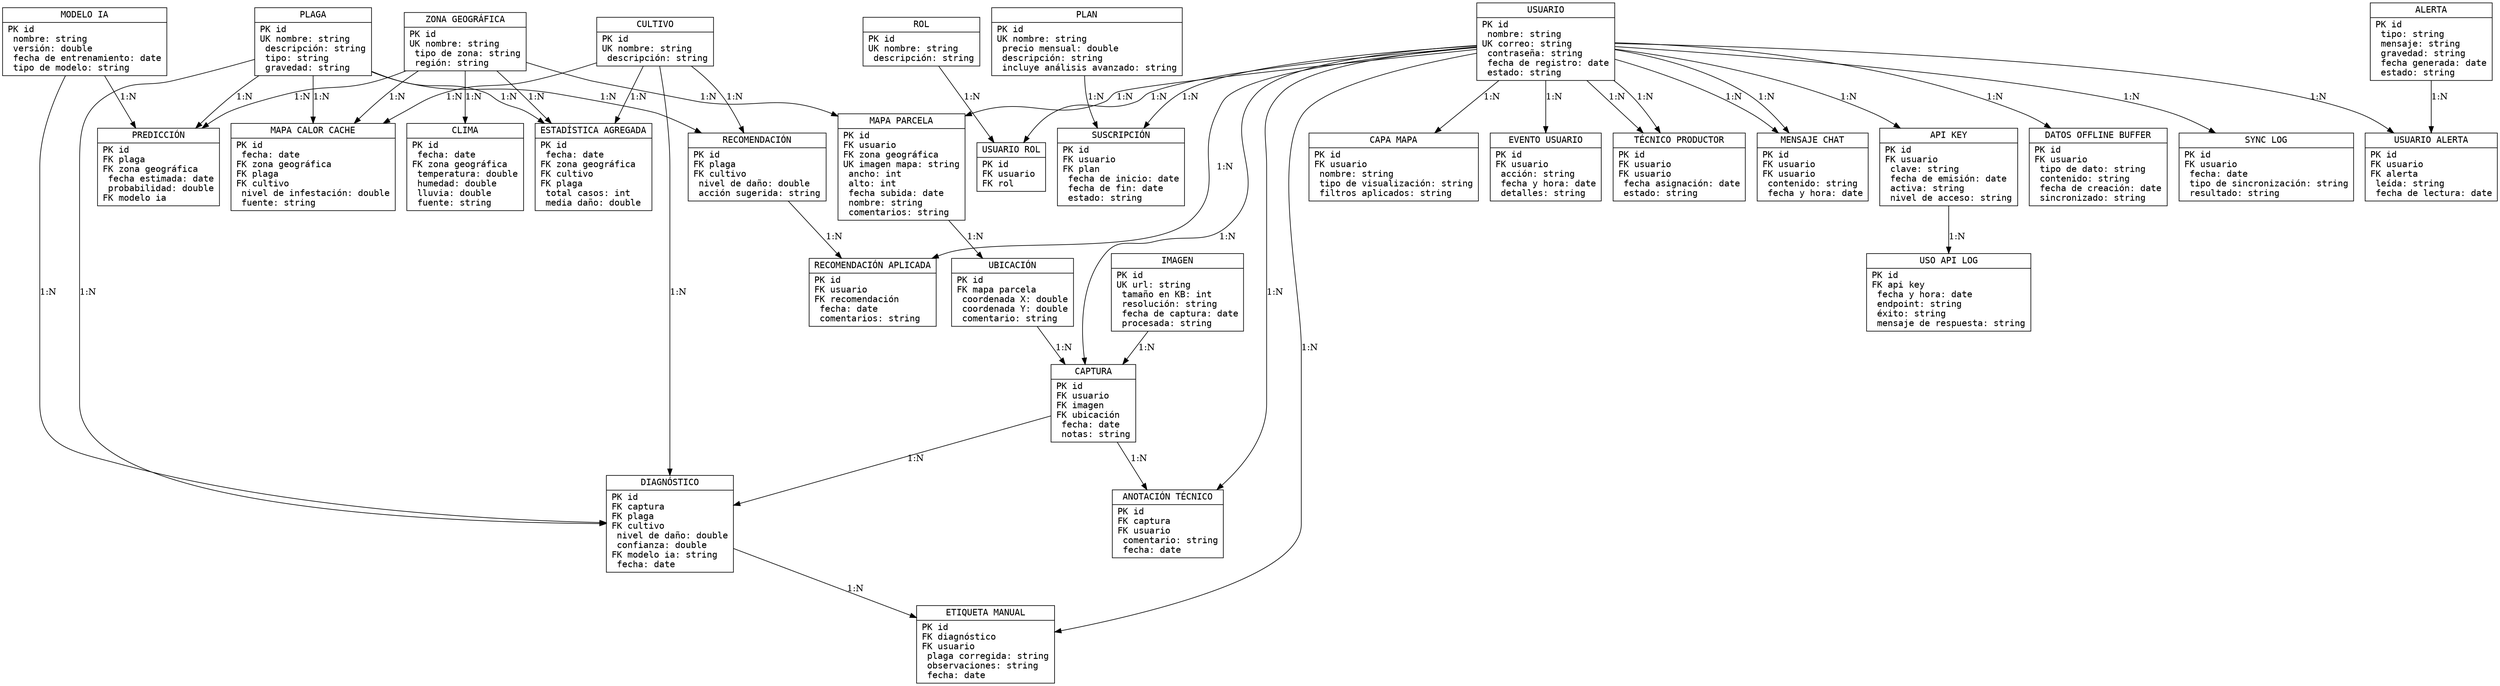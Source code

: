 digraph ERDiagram {
  node [shape=record fontname="Courier"];

  "USUARIO" [label="{USUARIO|PK id\l   nombre: string\lUK correo: string\l   contraseña: string\l   fecha de registro: date\l   estado: string\l}"];
  "ROL" [label="{ROL|PK id\lUK nombre: string\l   descripción: string\l}"];
  "USUARIO ROL" [label="{USUARIO ROL|PK id\lFK usuario\lFK rol\l}"];
  "SUSCRIPCIÓN" [label="{SUSCRIPCIÓN|PK id\lFK usuario\lFK plan\l   fecha de inicio: date\l   fecha de fin: date\l   estado: string\l}"];
  "PLAN" [label="{PLAN|PK id\lUK nombre: string\l   precio mensual: double\l   descripción: string\l   incluye análisis avanzado: string\l}"];
  "IMAGEN" [label="{IMAGEN|PK id\lUK url: string\l   tamaño en KB: int\l   resolución: string\l   fecha de captura: date\l   procesada: string\l}"];
  "MAPA PARCELA" [label="{MAPA PARCELA|PK id\lFK usuario\lFK zona geográfica\lUK imagen mapa: string\l   ancho: int\l   alto: int\l   fecha subida: date\l   nombre: string\l   comentarios: string\l}"];
  "UBICACIÓN" [label="{UBICACIÓN|PK id\lFK mapa parcela\l   coordenada X: double\l   coordenada Y: double\l   comentario: string\l}"];
  "CAPTURA" [label="{CAPTURA|PK id\lFK usuario\lFK imagen\lFK ubicación\l   fecha: date\l   notas: string\l}"];
  "CULTIVO" [label="{CULTIVO|PK id\lUK nombre: string\l   descripción: string\l}"];
  "PLAGA" [label="{PLAGA|PK id\lUK nombre: string\l   descripción: string\l   tipo: string\l   gravedad: string\l}"];
  "DIAGNÓSTICO" [label="{DIAGNÓSTICO|PK id\lFK captura\lFK plaga\lFK cultivo\l   nivel de daño: double\l   confianza: double\lFK modelo ia: string\l   fecha: date\l}"];
  "MODELO IA" [label="{MODELO IA|PK id\l   nombre: string\l   versión: double\l   fecha de entrenamiento: date\l   tipo de modelo: string\l}"];
  "ETIQUETA MANUAL" [label="{ETIQUETA MANUAL|PK id\lFK diagnóstico\lFK usuario\l   plaga corregida: string\l   observaciones: string\l   fecha: date\l}"];
  "ZONA GEOGRÁFICA" [label="{ZONA GEOGRÁFICA|PK id\lUK nombre: string\l   tipo de zona: string\l   región: string\l}"];
  "CAPA MAPA" [label="{CAPA MAPA|PK id\lFK usuario\l   nombre: string\l   tipo de visualización: string\l   filtros aplicados: string\l}"];
  "MAPA CALOR CACHE" [label="{MAPA CALOR CACHE|PK id\l   fecha: date\lFK zona geográfica\lFK plaga\lFK cultivo\l   nivel de infestación: double\l   fuente: string\l}"];
  "ESTADÍSTICA AGREGADA" [label="{ESTADÍSTICA AGREGADA|PK id\l   fecha: date\lFK zona geográfica\lFK cultivo\lFK plaga\l   total casos: int\l   media daño: double\l}"];
  "EVENTO USUARIO" [label="{EVENTO USUARIO|PK id\lFK usuario\l   acción: string\l   fecha y hora: date\l   detalles: string\l}"];
  "ALERTA" [label="{ALERTA|PK id\l   tipo: string\l   mensaje: string\l   gravedad: string\l   fecha generada: date\l   estado: string\l}"];
  "USUARIO ALERTA" [label="{USUARIO ALERTA|PK id\lFK usuario\lFK alerta\l   leída: string\l   fecha de lectura: date\l}"];
  "RECOMENDACIÓN" [label="{RECOMENDACIÓN|PK id\lFK plaga\lFK cultivo\l   nivel de daño: double\l   acción sugerida: string\l}"];
  "RECOMENDACIÓN APLICADA" [label="{RECOMENDACIÓN APLICADA|PK id\lFK usuario\lFK recomendación\l   fecha: date\l   comentarios: string\l}"];
  "CLIMA" [label="{CLIMA|PK id\l   fecha: date\lFK zona geográfica\l   temperatura: double\l   humedad: double\l   lluvia: double\l   fuente: string\l}"];
  "PREDICCIÓN" [label="{PREDICCIÓN|PK id\lFK plaga\lFK zona geográfica\l   fecha estimada: date\l   probabilidad: double\lFK modelo ia\l}"];
  "TÉCNICO PRODUCTOR" [label="{TÉCNICO PRODUCTOR|PK id\lFK usuario\lFK usuario\l   fecha asignación: date\l   estado: string\l}"];
  "MENSAJE CHAT" [label="{MENSAJE CHAT|PK id\lFK usuario\lFK usuario\l   contenido: string\l   fecha y hora: date\l}"];
  "ANOTACIÓN TÉCNICO" [label="{ANOTACIÓN TÉCNICO|PK id\lFK captura\lFK usuario\l   comentario: string\l   fecha: date\l}"];
  "API KEY" [label="{API KEY|PK id\lFK usuario\l   clave: string\l   fecha de emisión: date\l   activa: string\l   nivel de acceso: string\l}"];
  "USO API LOG" [label="{USO API LOG|PK id\lFK api key\l   fecha y hora: date\l   endpoint: string\l   éxito: string\l   mensaje de respuesta: string\l}"];
  "DATOS OFFLINE BUFFER" [label="{DATOS OFFLINE BUFFER|PK id\lFK usuario\l   tipo de dato: string\l   contenido: string\l   fecha de creación: date\l   sincronizado: string\l}"];
  "SYNC LOG" [label="{SYNC LOG|PK id\lFK usuario\l   fecha: date\l   tipo de sincronización: string\l   resultado: string\l}"];
  "USUARIO" -> "USUARIO ROL" [label="1:N"];
  "ROL" -> "USUARIO ROL" [label="1:N"];
  "USUARIO" -> "SUSCRIPCIÓN" [label="1:N"];
  "PLAN" -> "SUSCRIPCIÓN" [label="1:N"];
  "USUARIO" -> "MAPA PARCELA" [label="1:N"];
  "ZONA GEOGRÁFICA" -> "MAPA PARCELA" [label="1:N"];
  "MAPA PARCELA" -> "UBICACIÓN" [label="1:N"];
  "USUARIO" -> "CAPTURA" [label="1:N"];
  "IMAGEN" -> "CAPTURA" [label="1:N"];
  "UBICACIÓN" -> "CAPTURA" [label="1:N"];
  "CAPTURA" -> "DIAGNÓSTICO" [label="1:N"];
  "PLAGA" -> "DIAGNÓSTICO" [label="1:N"];
  "CULTIVO" -> "DIAGNÓSTICO" [label="1:N"];
  "MODELO IA" -> "DIAGNÓSTICO" [label="1:N"];
  "DIAGNÓSTICO" -> "ETIQUETA MANUAL" [label="1:N"];
  "USUARIO" -> "ETIQUETA MANUAL" [label="1:N"];
  "USUARIO" -> "CAPA MAPA" [label="1:N"];
  "ZONA GEOGRÁFICA" -> "MAPA CALOR CACHE" [label="1:N"];
  "PLAGA" -> "MAPA CALOR CACHE" [label="1:N"];
  "CULTIVO" -> "MAPA CALOR CACHE" [label="1:N"];
  "ZONA GEOGRÁFICA" -> "ESTADÍSTICA AGREGADA" [label="1:N"];
  "CULTIVO" -> "ESTADÍSTICA AGREGADA" [label="1:N"];
  "PLAGA" -> "ESTADÍSTICA AGREGADA" [label="1:N"];
  "USUARIO" -> "EVENTO USUARIO" [label="1:N"];
  "USUARIO" -> "USUARIO ALERTA" [label="1:N"];
  "ALERTA" -> "USUARIO ALERTA" [label="1:N"];
  "PLAGA" -> "RECOMENDACIÓN" [label="1:N"];
  "CULTIVO" -> "RECOMENDACIÓN" [label="1:N"];
  "USUARIO" -> "RECOMENDACIÓN APLICADA" [label="1:N"];
  "RECOMENDACIÓN" -> "RECOMENDACIÓN APLICADA" [label="1:N"];
  "ZONA GEOGRÁFICA" -> "CLIMA" [label="1:N"];
  "PLAGA" -> "PREDICCIÓN" [label="1:N"];
  "ZONA GEOGRÁFICA" -> "PREDICCIÓN" [label="1:N"];
  "MODELO IA" -> "PREDICCIÓN" [label="1:N"];
  "USUARIO" -> "TÉCNICO PRODUCTOR" [label="1:N"];
  "USUARIO" -> "TÉCNICO PRODUCTOR" [label="1:N"];
  "USUARIO" -> "MENSAJE CHAT" [label="1:N"];
  "USUARIO" -> "MENSAJE CHAT" [label="1:N"];
  "CAPTURA" -> "ANOTACIÓN TÉCNICO" [label="1:N"];
  "USUARIO" -> "ANOTACIÓN TÉCNICO" [label="1:N"];
  "USUARIO" -> "API KEY" [label="1:N"];
  "API KEY" -> "USO API LOG" [label="1:N"];
  "USUARIO" -> "DATOS OFFLINE BUFFER" [label="1:N"];
  "USUARIO" -> "SYNC LOG" [label="1:N"];
}